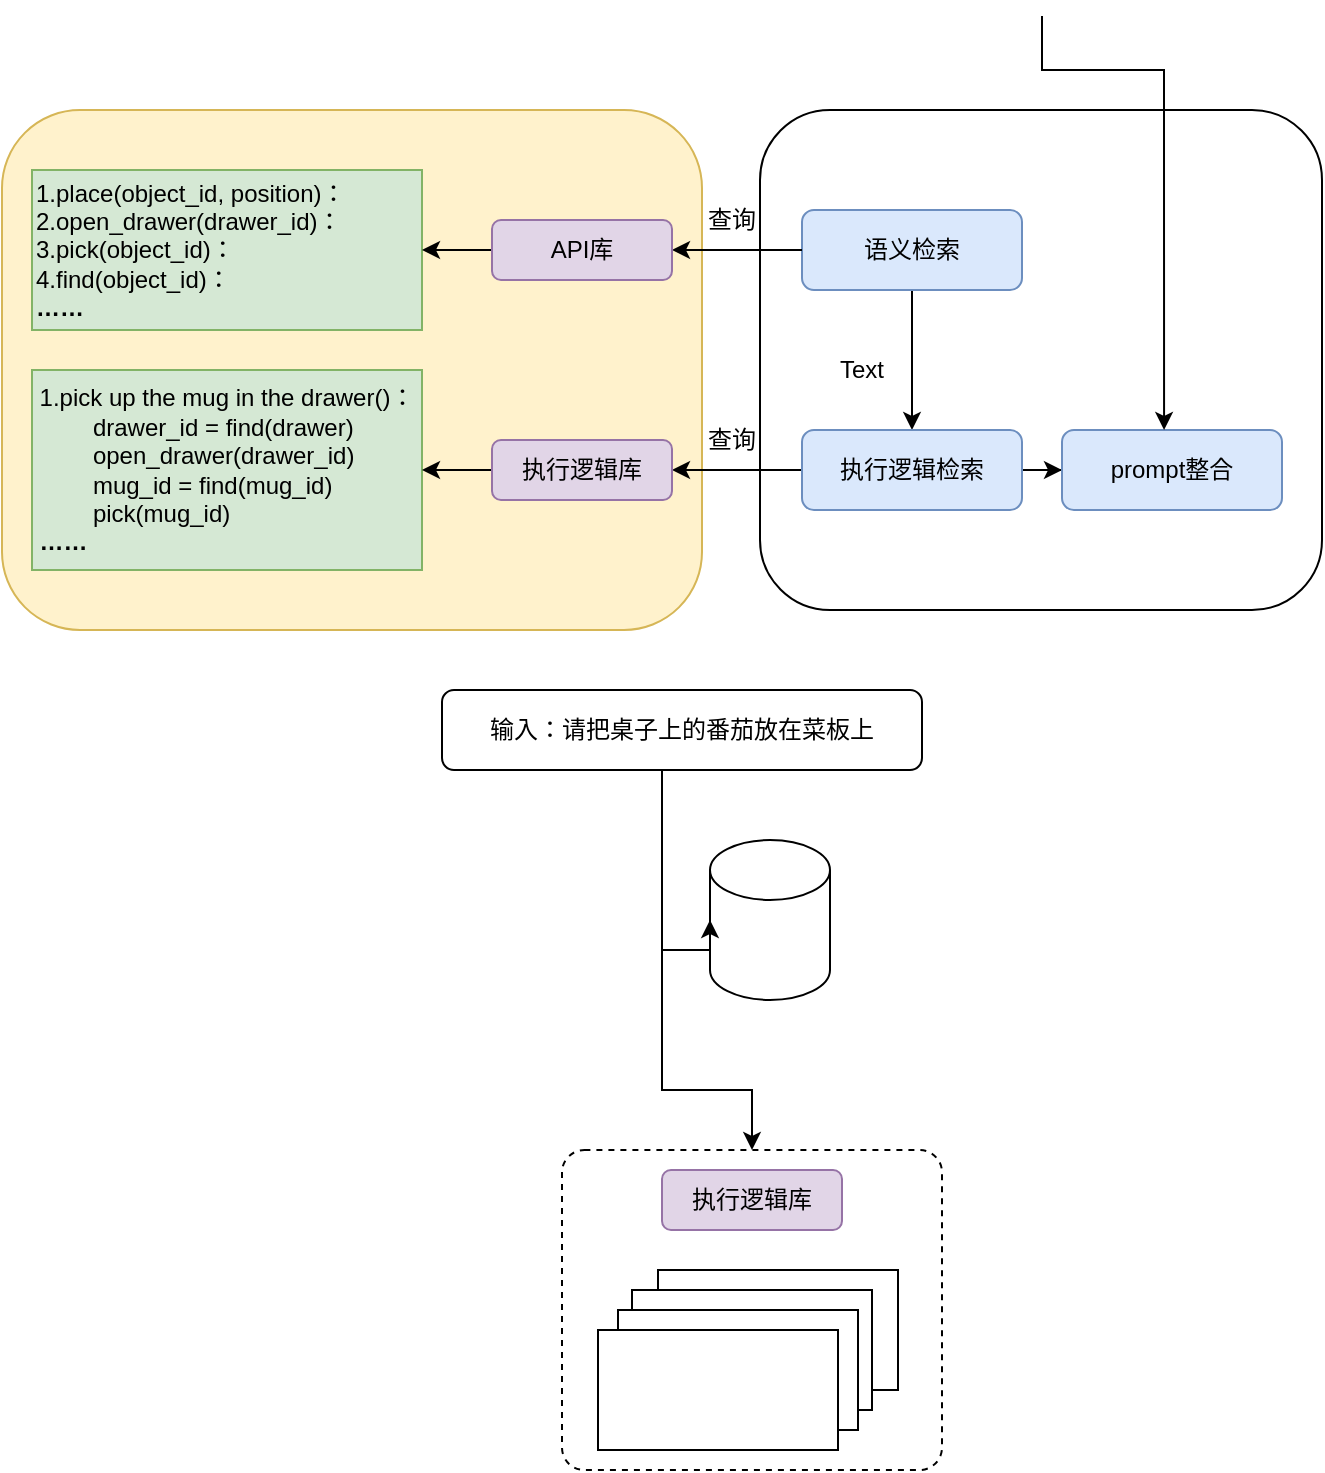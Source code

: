 <mxfile version="22.1.7" type="github">
  <diagram name="第 1 页" id="PfVi11UprLy3yS5tFweB">
    <mxGraphModel dx="989" dy="517" grid="1" gridSize="10" guides="1" tooltips="1" connect="1" arrows="1" fold="1" page="1" pageScale="1" pageWidth="827" pageHeight="1169" math="0" shadow="0">
      <root>
        <mxCell id="0" />
        <mxCell id="1" parent="0" />
        <mxCell id="TJ7DOMUj_zDhKh-6PnbW-45" style="edgeStyle=orthogonalEdgeStyle;rounded=0;orthogonalLoop=1;jettySize=auto;html=1;entryX=0.5;entryY=0;entryDx=0;entryDy=0;" edge="1" parent="1" source="TJ7DOMUj_zDhKh-6PnbW-1" target="TJ7DOMUj_zDhKh-6PnbW-40">
          <mxGeometry relative="1" as="geometry">
            <Array as="points">
              <mxPoint x="360" y="630" />
              <mxPoint x="405" y="630" />
            </Array>
          </mxGeometry>
        </mxCell>
        <mxCell id="TJ7DOMUj_zDhKh-6PnbW-1" value="输入：请把桌子上的番茄放在菜板上" style="rounded=1;whiteSpace=wrap;html=1;" vertex="1" parent="1">
          <mxGeometry x="250.0" y="430" width="240" height="40" as="geometry" />
        </mxCell>
        <mxCell id="TJ7DOMUj_zDhKh-6PnbW-2" value="" style="rounded=1;whiteSpace=wrap;html=1;arcSize=14;" vertex="1" parent="1">
          <mxGeometry x="409" y="140" width="281" height="250" as="geometry" />
        </mxCell>
        <mxCell id="TJ7DOMUj_zDhKh-6PnbW-27" value="" style="edgeStyle=orthogonalEdgeStyle;rounded=0;orthogonalLoop=1;jettySize=auto;html=1;" edge="1" parent="1" source="TJ7DOMUj_zDhKh-6PnbW-4" target="TJ7DOMUj_zDhKh-6PnbW-11">
          <mxGeometry relative="1" as="geometry" />
        </mxCell>
        <mxCell id="TJ7DOMUj_zDhKh-6PnbW-4" value="语义检索" style="rounded=1;whiteSpace=wrap;html=1;fillColor=#dae8fc;strokeColor=#6c8ebf;" vertex="1" parent="1">
          <mxGeometry x="430" y="190" width="110" height="40" as="geometry" />
        </mxCell>
        <mxCell id="TJ7DOMUj_zDhKh-6PnbW-6" value="" style="rounded=1;whiteSpace=wrap;html=1;fillColor=#fff2cc;strokeColor=#d6b656;" vertex="1" parent="1">
          <mxGeometry x="30" y="140" width="350" height="260" as="geometry" />
        </mxCell>
        <mxCell id="TJ7DOMUj_zDhKh-6PnbW-19" style="edgeStyle=orthogonalEdgeStyle;rounded=0;orthogonalLoop=1;jettySize=auto;html=1;exitX=0;exitY=0.5;exitDx=0;exitDy=0;" edge="1" parent="1" source="TJ7DOMUj_zDhKh-6PnbW-4" target="TJ7DOMUj_zDhKh-6PnbW-8">
          <mxGeometry relative="1" as="geometry" />
        </mxCell>
        <mxCell id="TJ7DOMUj_zDhKh-6PnbW-7" value="1.place(object_id, position)：&lt;br&gt;2.open_drawer(drawer_id)：&lt;br&gt;3.pick(object_id)：&lt;br&gt;4.find(object_id)：&lt;br&gt;&lt;b&gt;……&lt;/b&gt;" style="text;html=1;align=left;verticalAlign=middle;whiteSpace=wrap;rounded=0;fillColor=#d5e8d4;strokeColor=#82b366;" vertex="1" parent="1">
          <mxGeometry x="45" y="170" width="195" height="80" as="geometry" />
        </mxCell>
        <mxCell id="TJ7DOMUj_zDhKh-6PnbW-17" value="" style="edgeStyle=orthogonalEdgeStyle;rounded=0;orthogonalLoop=1;jettySize=auto;html=1;" edge="1" parent="1" source="TJ7DOMUj_zDhKh-6PnbW-8" target="TJ7DOMUj_zDhKh-6PnbW-7">
          <mxGeometry relative="1" as="geometry" />
        </mxCell>
        <mxCell id="TJ7DOMUj_zDhKh-6PnbW-8" value="API库" style="rounded=1;whiteSpace=wrap;html=1;fillColor=#e1d5e7;strokeColor=#9673a6;" vertex="1" parent="1">
          <mxGeometry x="275" y="195" width="90" height="30" as="geometry" />
        </mxCell>
        <mxCell id="TJ7DOMUj_zDhKh-6PnbW-10" value="&lt;div style=&quot;text-align: left;&quot;&gt;&lt;span style=&quot;background-color: initial;&quot;&gt;1.pick up the mug in the drawer()：&lt;/span&gt;&lt;/div&gt;&lt;div style=&quot;text-align: left;&quot;&gt;&lt;span style=&quot;background-color: initial;&quot;&gt;&lt;span style=&quot;white-space: pre;&quot;&gt;&#x9;&lt;/span&gt;drawer_id = find(drawer)&lt;/span&gt;&lt;/div&gt;&lt;div style=&quot;text-align: left;&quot;&gt;&lt;span style=&quot;background-color: initial;&quot;&gt;&lt;span style=&quot;white-space: pre;&quot;&gt;&#x9;&lt;/span&gt;open_drawer(drawer_id)&lt;/span&gt;&lt;/div&gt;&lt;div style=&quot;text-align: left;&quot;&gt;&lt;span style=&quot;background-color: initial;&quot;&gt;&lt;span style=&quot;white-space: pre;&quot;&gt;&#x9;&lt;/span&gt;mug_id = find(mug_id)&lt;/span&gt;&lt;/div&gt;&lt;div style=&quot;text-align: left;&quot;&gt;&lt;span style=&quot;background-color: initial;&quot;&gt;&lt;span style=&quot;white-space: pre;&quot;&gt;&#x9;&lt;/span&gt;pick(mug_id)&lt;/span&gt;&lt;/div&gt;&lt;div style=&quot;text-align: left;&quot;&gt;&lt;b&gt;……&lt;/b&gt;&lt;/div&gt;" style="text;html=1;strokeColor=#82b366;fillColor=#d5e8d4;align=center;verticalAlign=middle;whiteSpace=wrap;rounded=0;" vertex="1" parent="1">
          <mxGeometry x="45" y="270" width="195" height="100" as="geometry" />
        </mxCell>
        <mxCell id="TJ7DOMUj_zDhKh-6PnbW-20" style="edgeStyle=orthogonalEdgeStyle;rounded=0;orthogonalLoop=1;jettySize=auto;html=1;exitX=0;exitY=0.5;exitDx=0;exitDy=0;entryX=1;entryY=0.5;entryDx=0;entryDy=0;" edge="1" parent="1" source="TJ7DOMUj_zDhKh-6PnbW-11" target="TJ7DOMUj_zDhKh-6PnbW-15">
          <mxGeometry relative="1" as="geometry" />
        </mxCell>
        <mxCell id="TJ7DOMUj_zDhKh-6PnbW-31" value="" style="edgeStyle=orthogonalEdgeStyle;rounded=0;orthogonalLoop=1;jettySize=auto;html=1;" edge="1" parent="1" source="TJ7DOMUj_zDhKh-6PnbW-11" target="TJ7DOMUj_zDhKh-6PnbW-28">
          <mxGeometry relative="1" as="geometry" />
        </mxCell>
        <mxCell id="TJ7DOMUj_zDhKh-6PnbW-11" value="执行逻辑检索" style="rounded=1;whiteSpace=wrap;html=1;fillColor=#dae8fc;strokeColor=#6c8ebf;" vertex="1" parent="1">
          <mxGeometry x="430" y="300" width="110" height="40" as="geometry" />
        </mxCell>
        <mxCell id="TJ7DOMUj_zDhKh-6PnbW-16" value="" style="edgeStyle=orthogonalEdgeStyle;rounded=0;orthogonalLoop=1;jettySize=auto;html=1;" edge="1" parent="1" source="TJ7DOMUj_zDhKh-6PnbW-15" target="TJ7DOMUj_zDhKh-6PnbW-10">
          <mxGeometry relative="1" as="geometry" />
        </mxCell>
        <mxCell id="TJ7DOMUj_zDhKh-6PnbW-15" value="执行逻辑库" style="rounded=1;whiteSpace=wrap;html=1;fillColor=#e1d5e7;strokeColor=#9673a6;" vertex="1" parent="1">
          <mxGeometry x="275" y="305" width="90" height="30" as="geometry" />
        </mxCell>
        <mxCell id="TJ7DOMUj_zDhKh-6PnbW-21" value="查询" style="text;html=1;strokeColor=none;fillColor=none;align=center;verticalAlign=middle;whiteSpace=wrap;rounded=0;" vertex="1" parent="1">
          <mxGeometry x="365" y="180" width="60" height="30" as="geometry" />
        </mxCell>
        <mxCell id="TJ7DOMUj_zDhKh-6PnbW-22" value="查询" style="text;html=1;strokeColor=none;fillColor=none;align=center;verticalAlign=middle;whiteSpace=wrap;rounded=0;" vertex="1" parent="1">
          <mxGeometry x="365" y="290" width="60" height="30" as="geometry" />
        </mxCell>
        <mxCell id="TJ7DOMUj_zDhKh-6PnbW-28" value="prompt整合" style="rounded=1;whiteSpace=wrap;html=1;fillColor=#dae8fc;strokeColor=#6c8ebf;" vertex="1" parent="1">
          <mxGeometry x="560" y="300" width="110" height="40" as="geometry" />
        </mxCell>
        <mxCell id="TJ7DOMUj_zDhKh-6PnbW-29" style="edgeStyle=orthogonalEdgeStyle;rounded=0;orthogonalLoop=1;jettySize=auto;html=1;entryX=0.464;entryY=-0.08;entryDx=0;entryDy=0;entryPerimeter=0;" edge="1" parent="1">
          <mxGeometry relative="1" as="geometry">
            <mxPoint x="550" y="93" as="sourcePoint" />
            <mxPoint x="611.04" y="300.0" as="targetPoint" />
            <Array as="points">
              <mxPoint x="550" y="93" />
              <mxPoint x="550" y="120" />
              <mxPoint x="611" y="120" />
            </Array>
          </mxGeometry>
        </mxCell>
        <mxCell id="TJ7DOMUj_zDhKh-6PnbW-32" value="Text" style="text;html=1;strokeColor=none;fillColor=none;align=center;verticalAlign=middle;whiteSpace=wrap;rounded=0;" vertex="1" parent="1">
          <mxGeometry x="430" y="255" width="60" height="30" as="geometry" />
        </mxCell>
        <mxCell id="TJ7DOMUj_zDhKh-6PnbW-33" value="" style="shape=cylinder3;whiteSpace=wrap;html=1;boundedLbl=1;backgroundOutline=1;size=15;" vertex="1" parent="1">
          <mxGeometry x="384" y="505" width="60" height="80" as="geometry" />
        </mxCell>
        <mxCell id="TJ7DOMUj_zDhKh-6PnbW-41" value="" style="group" vertex="1" connectable="0" parent="1">
          <mxGeometry x="310" y="660" width="190" height="160" as="geometry" />
        </mxCell>
        <mxCell id="TJ7DOMUj_zDhKh-6PnbW-36" value="" style="rounded=0;whiteSpace=wrap;html=1;flipH=1;flipV=1;" vertex="1" parent="TJ7DOMUj_zDhKh-6PnbW-41">
          <mxGeometry x="48" y="60" width="120" height="60" as="geometry" />
        </mxCell>
        <mxCell id="TJ7DOMUj_zDhKh-6PnbW-37" value="" style="rounded=0;whiteSpace=wrap;html=1;flipH=1;flipV=1;" vertex="1" parent="TJ7DOMUj_zDhKh-6PnbW-41">
          <mxGeometry x="35" y="70" width="120" height="60" as="geometry" />
        </mxCell>
        <mxCell id="TJ7DOMUj_zDhKh-6PnbW-38" value="" style="rounded=0;whiteSpace=wrap;html=1;flipH=1;flipV=1;" vertex="1" parent="TJ7DOMUj_zDhKh-6PnbW-41">
          <mxGeometry x="28" y="80" width="120" height="60" as="geometry" />
        </mxCell>
        <mxCell id="TJ7DOMUj_zDhKh-6PnbW-39" value="" style="rounded=0;whiteSpace=wrap;html=1;flipH=1;flipV=1;" vertex="1" parent="TJ7DOMUj_zDhKh-6PnbW-41">
          <mxGeometry x="18" y="90" width="120" height="60" as="geometry" />
        </mxCell>
        <mxCell id="TJ7DOMUj_zDhKh-6PnbW-44" value="" style="group" vertex="1" connectable="0" parent="TJ7DOMUj_zDhKh-6PnbW-41">
          <mxGeometry width="190" height="160" as="geometry" />
        </mxCell>
        <mxCell id="TJ7DOMUj_zDhKh-6PnbW-40" value="" style="rounded=1;whiteSpace=wrap;html=1;fillColor=none;arcSize=7;dashed=1;" vertex="1" parent="TJ7DOMUj_zDhKh-6PnbW-44">
          <mxGeometry width="190" height="160" as="geometry" />
        </mxCell>
        <mxCell id="TJ7DOMUj_zDhKh-6PnbW-42" value="执行逻辑库" style="rounded=1;whiteSpace=wrap;html=1;fillColor=#e1d5e7;strokeColor=#9673a6;" vertex="1" parent="TJ7DOMUj_zDhKh-6PnbW-44">
          <mxGeometry x="50" y="10" width="90" height="30" as="geometry" />
        </mxCell>
        <mxCell id="TJ7DOMUj_zDhKh-6PnbW-43" style="edgeStyle=orthogonalEdgeStyle;rounded=0;orthogonalLoop=1;jettySize=auto;html=1;entryX=0;entryY=0.5;entryDx=0;entryDy=0;entryPerimeter=0;" edge="1" parent="1" source="TJ7DOMUj_zDhKh-6PnbW-1" target="TJ7DOMUj_zDhKh-6PnbW-33">
          <mxGeometry relative="1" as="geometry">
            <Array as="points">
              <mxPoint x="360" y="560" />
              <mxPoint x="384" y="560" />
            </Array>
          </mxGeometry>
        </mxCell>
      </root>
    </mxGraphModel>
  </diagram>
</mxfile>
